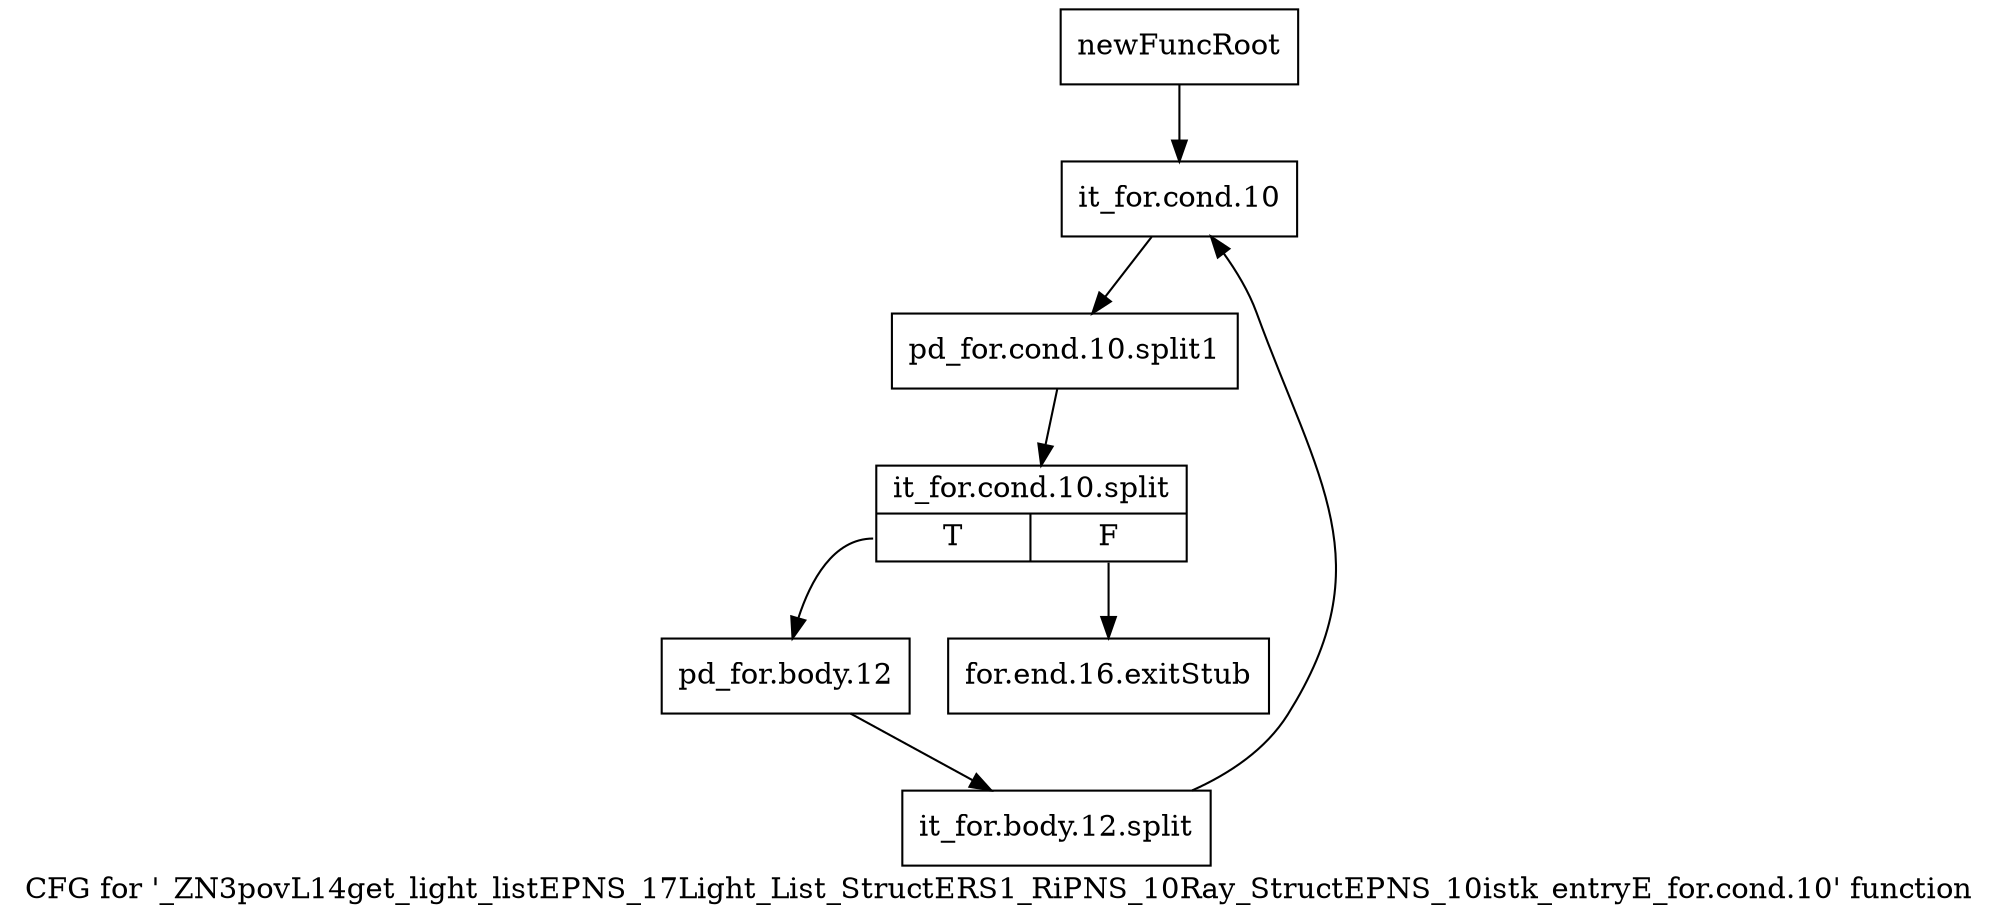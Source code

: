digraph "CFG for '_ZN3povL14get_light_listEPNS_17Light_List_StructERS1_RiPNS_10Ray_StructEPNS_10istk_entryE_for.cond.10' function" {
	label="CFG for '_ZN3povL14get_light_listEPNS_17Light_List_StructERS1_RiPNS_10Ray_StructEPNS_10istk_entryE_for.cond.10' function";

	Node0x2692bd0 [shape=record,label="{newFuncRoot}"];
	Node0x2692bd0 -> Node0x2692c70;
	Node0x2692c20 [shape=record,label="{for.end.16.exitStub}"];
	Node0x2692c70 [shape=record,label="{it_for.cond.10}"];
	Node0x2692c70 -> Node0x37d2630;
	Node0x37d2630 [shape=record,label="{pd_for.cond.10.split1}"];
	Node0x37d2630 -> Node0x3795330;
	Node0x3795330 [shape=record,label="{it_for.cond.10.split|{<s0>T|<s1>F}}"];
	Node0x3795330:s0 -> Node0x2692cc0;
	Node0x3795330:s1 -> Node0x2692c20;
	Node0x2692cc0 [shape=record,label="{pd_for.body.12}"];
	Node0x2692cc0 -> Node0x37afa60;
	Node0x37afa60 [shape=record,label="{it_for.body.12.split}"];
	Node0x37afa60 -> Node0x2692c70;
}
